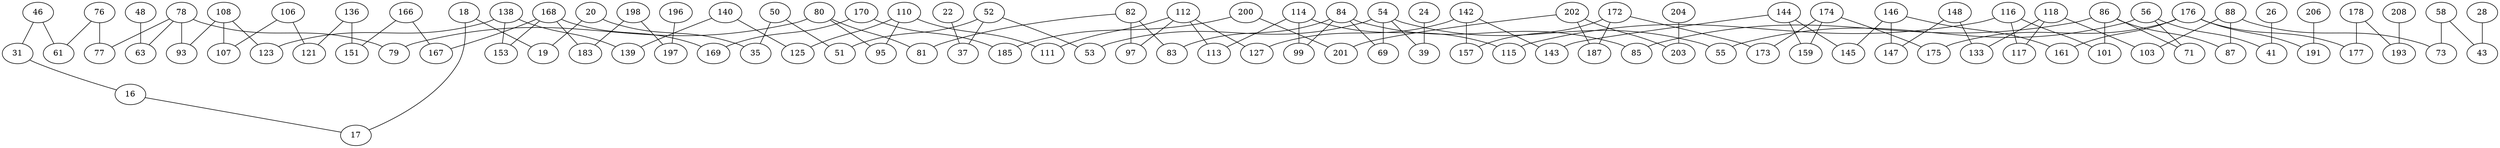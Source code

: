strict graph  {
46 [pos="[3, 1]"];
31 [pos="[2, 1]"];
16 [pos="[1, 1]"];
76 [pos="[5, 1]"];
61 [pos="[4, 1]"];
18 [pos="[1, 3]"];
17 [pos="[1, 2]"];
20 [pos="[1, 5]"];
19 [pos="[1, 4]"];
50 [pos="[3, 5]"];
35 [pos="[2, 5]"];
78 [pos="[5, 3]"];
77 [pos="[5, 2]"];
80 [pos="[5, 5]"];
79 [pos="[5, 4]"];
108 [pos="[7, 3]"];
93 [pos="[6, 3]"];
110 [pos="[7, 5]"];
95 [pos="[6, 5]"];
52 [pos="[3, 7]"];
51 [pos="[3, 6]"];
48 [pos="[3, 3]"];
63 [pos="[4, 3]"];
82 [pos="[5, 7]"];
81 [pos="[5, 6]"];
54 [pos="[3, 9]"];
53 [pos="[3, 8]"];
106 [pos="[7, 1]"];
107 [pos="[7, 2]"];
136 [pos="[9, 1]"];
121 [pos="[8, 1]"];
112 [pos="[7, 7]"];
111 [pos="[7, 6]"];
97 [pos="[6, 7]"];
84 [pos="[5, 9]"];
69 [pos="[4, 9]"];
83 [pos="[5, 8]"];
142 [pos="[9, 7]"];
127 [pos="[8, 7]"];
56 [pos="[3, 11]"];
55 [pos="[3, 10]"];
114 [pos="[7, 9]"];
99 [pos="[6, 9]"];
113 [pos="[7, 8]"];
86 [pos="[5, 11]"];
85 [pos="[5, 10]"];
71 [pos="[4, 11]"];
172 [pos="[11, 7]"];
157 [pos="[10, 7]"];
22 [pos="[1, 7]"];
37 [pos="[2, 7]"];
202 [pos="[13, 7]"];
187 [pos="[12, 7]"];
166 [pos="[11, 1]"];
151 [pos="[10, 1]"];
138 [pos="[9, 3]"];
123 [pos="[8, 3]"];
116 [pos="[7, 11]"];
115 [pos="[7, 10]"];
101 [pos="[6, 11]"];
168 [pos="[11, 3]"];
167 [pos="[11, 2]"];
153 [pos="[10, 3]"];
144 [pos="[9, 9]"];
143 [pos="[9, 8]"];
140 [pos="[9, 5]"];
125 [pos="[8, 5]"];
139 [pos="[9, 4]"];
170 [pos="[11, 5]"];
169 [pos="[11, 4]"];
88 [pos="[5, 13]"];
87 [pos="[5, 12]"];
24 [pos="[1, 9]"];
39 [pos="[2, 9]"];
198 [pos="[13, 3]"];
183 [pos="[12, 3]"];
200 [pos="[13, 5]"];
185 [pos="[12, 5]"];
201 [pos="[13, 6]"];
196 [pos="[13, 1]"];
197 [pos="[13, 2]"];
118 [pos="[7, 13]"];
117 [pos="[7, 12]"];
103 [pos="[6, 13]"];
26 [pos="[1, 11]"];
41 [pos="[2, 11]"];
58 [pos="[3, 13]"];
73 [pos="[4, 13]"];
148 [pos="[9, 13]"];
133 [pos="[8, 13]"];
174 [pos="[11, 9]"];
159 [pos="[10, 9]"];
173 [pos="[11, 8]"];
146 [pos="[9, 11]"];
147 [pos="[9, 12]"];
145 [pos="[9, 10]"];
176 [pos="[11, 11]"];
175 [pos="[11, 10]"];
161 [pos="[10, 11]"];
178 [pos="[11, 13]"];
177 [pos="[11, 12]"];
204 [pos="[13, 9]"];
203 [pos="[13, 8]"];
28 [pos="[1, 13]"];
43 [pos="[2, 13]"];
206 [pos="[13, 11]"];
191 [pos="[12, 11]"];
208 [pos="[13, 13]"];
193 [pos="[12, 13]"];
46 -- 31  [weight="1.0"];
46 -- 61  [weight="1.0"];
31 -- 16  [weight="1.0"];
16 -- 17  [weight="1.0"];
76 -- 61  [weight="1.0"];
76 -- 77  [weight="1.0"];
18 -- 17  [weight="1.0"];
18 -- 19  [weight="1.0"];
20 -- 19  [weight="1.0"];
20 -- 35  [weight="1.0"];
50 -- 35  [weight="1.0"];
50 -- 51  [weight="1.0"];
78 -- 77  [weight="1.0"];
78 -- 79  [weight="1.0"];
78 -- 93  [weight="1.0"];
78 -- 63  [weight="1.0"];
80 -- 79  [weight="1.0"];
80 -- 95  [weight="1.0"];
80 -- 81  [weight="1.0"];
108 -- 93  [weight="1.0"];
108 -- 107  [weight="1.0"];
108 -- 123  [weight="1.0"];
110 -- 95  [weight="1.0"];
110 -- 111  [weight="1.0"];
110 -- 125  [weight="1.0"];
52 -- 51  [weight="1.0"];
52 -- 53  [weight="1.0"];
52 -- 37  [weight="1.0"];
48 -- 63  [weight="1.0"];
82 -- 81  [weight="1.0"];
82 -- 97  [weight="1.0"];
82 -- 83  [weight="1.0"];
54 -- 53  [weight="1.0"];
54 -- 69  [weight="1.0"];
54 -- 55  [weight="1.0"];
54 -- 39  [weight="1.0"];
106 -- 107  [weight="1.0"];
106 -- 121  [weight="1.0"];
136 -- 121  [weight="1.0"];
136 -- 151  [weight="1.0"];
112 -- 111  [weight="1.0"];
112 -- 97  [weight="1.0"];
112 -- 127  [weight="1.0"];
112 -- 113  [weight="1.0"];
84 -- 69  [weight="1.0"];
84 -- 83  [weight="1.0"];
84 -- 99  [weight="1.0"];
84 -- 85  [weight="1.0"];
142 -- 127  [weight="1.0"];
142 -- 157  [weight="1.0"];
142 -- 143  [weight="1.0"];
56 -- 55  [weight="1.0"];
56 -- 71  [weight="1.0"];
56 -- 41  [weight="1.0"];
114 -- 99  [weight="1.0"];
114 -- 113  [weight="1.0"];
114 -- 115  [weight="1.0"];
86 -- 85  [weight="1.0"];
86 -- 71  [weight="1.0"];
86 -- 101  [weight="1.0"];
86 -- 87  [weight="1.0"];
172 -- 157  [weight="1.0"];
172 -- 187  [weight="1.0"];
172 -- 173  [weight="1.0"];
22 -- 37  [weight="1.0"];
202 -- 187  [weight="1.0"];
202 -- 201  [weight="1.0"];
202 -- 203  [weight="1.0"];
166 -- 151  [weight="1.0"];
166 -- 167  [weight="1.0"];
138 -- 123  [weight="1.0"];
138 -- 153  [weight="1.0"];
138 -- 139  [weight="1.0"];
116 -- 115  [weight="1.0"];
116 -- 101  [weight="1.0"];
116 -- 117  [weight="1.0"];
168 -- 167  [weight="1.0"];
168 -- 153  [weight="1.0"];
168 -- 169  [weight="1.0"];
168 -- 183  [weight="1.0"];
144 -- 143  [weight="1.0"];
144 -- 159  [weight="1.0"];
144 -- 145  [weight="1.0"];
140 -- 125  [weight="1.0"];
140 -- 139  [weight="1.0"];
170 -- 169  [weight="1.0"];
170 -- 185  [weight="1.0"];
88 -- 87  [weight="1.0"];
88 -- 103  [weight="1.0"];
88 -- 73  [weight="1.0"];
24 -- 39  [weight="1.0"];
198 -- 183  [weight="1.0"];
198 -- 197  [weight="1.0"];
200 -- 185  [weight="1.0"];
200 -- 201  [weight="1.0"];
196 -- 197  [weight="1.0"];
118 -- 117  [weight="1.0"];
118 -- 103  [weight="1.0"];
118 -- 133  [weight="1.0"];
26 -- 41  [weight="1.0"];
58 -- 73  [weight="1.0"];
58 -- 43  [weight="1.0"];
148 -- 133  [weight="1.0"];
148 -- 147  [weight="1.0"];
174 -- 159  [weight="1.0"];
174 -- 173  [weight="1.0"];
174 -- 175  [weight="1.0"];
146 -- 147  [weight="1.0"];
146 -- 145  [weight="1.0"];
146 -- 161  [weight="1.0"];
176 -- 175  [weight="1.0"];
176 -- 161  [weight="1.0"];
176 -- 177  [weight="1.0"];
176 -- 191  [weight="1.0"];
178 -- 177  [weight="1.0"];
178 -- 193  [weight="1.0"];
204 -- 203  [weight="1.0"];
28 -- 43  [weight="1.0"];
206 -- 191  [weight="1.0"];
208 -- 193  [weight="1.0"];
}
